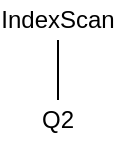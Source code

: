 <mxfile version="13.10.4" type="github">
  <diagram id="8R8N_Ucg_ZNDHbu_9EP2" name="Page-1">
    <mxGraphModel dx="782" dy="380" grid="1" gridSize="10" guides="1" tooltips="1" connect="1" arrows="1" fold="1" page="1" pageScale="1" pageWidth="1169" pageHeight="1654" math="0" shadow="0">
      <root>
        <mxCell id="0" />
        <mxCell id="1" parent="0" />
        <mxCell id="scsJxNfuDy6-oNJN1naP-4" value="IndexScan" style="text;html=1;strokeColor=none;fillColor=none;align=center;verticalAlign=middle;whiteSpace=wrap;rounded=0;" vertex="1" parent="1">
          <mxGeometry x="370" y="270" width="40" height="20" as="geometry" />
        </mxCell>
        <mxCell id="scsJxNfuDy6-oNJN1naP-8" style="edgeStyle=orthogonalEdgeStyle;rounded=0;orthogonalLoop=1;jettySize=auto;html=1;exitX=0.5;exitY=0;exitDx=0;exitDy=0;entryX=0.5;entryY=1;entryDx=0;entryDy=0;endArrow=none;endFill=0;" edge="1" parent="1" source="scsJxNfuDy6-oNJN1naP-7" target="scsJxNfuDy6-oNJN1naP-4">
          <mxGeometry relative="1" as="geometry" />
        </mxCell>
        <mxCell id="scsJxNfuDy6-oNJN1naP-7" value="Q2" style="text;html=1;strokeColor=none;fillColor=none;align=center;verticalAlign=middle;whiteSpace=wrap;rounded=0;" vertex="1" parent="1">
          <mxGeometry x="370" y="320" width="40" height="20" as="geometry" />
        </mxCell>
      </root>
    </mxGraphModel>
  </diagram>
</mxfile>
